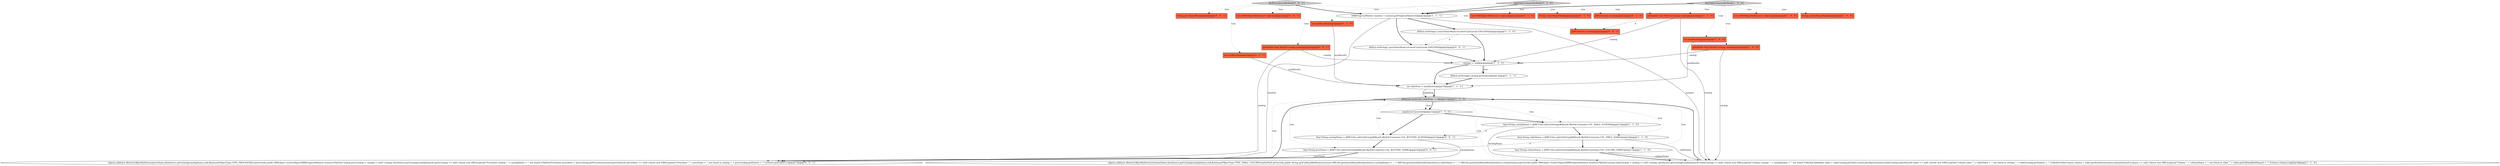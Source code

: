 digraph {
24 [style = filled, label = "String procNameMask@@@2@@@['0', '0', '1']", fillcolor = tomato, shape = box image = "AAA0AAABBB3BBB"];
22 [style = filled, label = "findProceduresByMask['0', '0', '1']", fillcolor = lightgray, shape = diamond image = "AAA0AAABBB3BBB"];
29 [style = filled, label = "final String procName = JDBCUtils.safeGetString(dbResult,MySQLConstants.COL_ROUTINE_NAME)@@@16@@@['0', '0', '1']", fillcolor = white, shape = ellipse image = "AAA0AAABBB3BBB"];
3 [style = filled, label = "monitor.isCanceled()@@@12@@@['1', '1', '1']", fillcolor = white, shape = diamond image = "AAA0AAABBB1BBB"];
17 [style = filled, label = "List<DBSObjectReference> objects@@@2@@@['0', '1', '0']", fillcolor = tomato, shape = box image = "AAA0AAABBB2BBB"];
13 [style = filled, label = "dbStat.setString(1,constrNameMask.toLowerCase(Locale.ENGLISH))@@@5@@@['1', '1', '0']", fillcolor = white, shape = ellipse image = "AAA0AAABBB1BBB"];
16 [style = filled, label = "DBRProgressMonitor monitor = session.getProgressMonitor()@@@3@@@['1', '1', '1']", fillcolor = white, shape = ellipse image = "AAA0AAABBB1BBB"];
18 [style = filled, label = "int maxResults@@@2@@@['0', '1', '0']", fillcolor = tomato, shape = box image = "AAA0AAABBB2BBB"];
25 [style = filled, label = "List<DBSObjectReference> objects@@@2@@@['0', '0', '1']", fillcolor = tomato, shape = box image = "AAA0AAABBB3BBB"];
26 [style = filled, label = "objects.add(new AbstractObjectReference(procName,dataSource.getCatalog(catalogName),null,RelationalObjectType.TYPE_PROCEDURE){@Override public DBSObject resolveObject(DBRProgressMonitor monitor){MySQLCatalog procCatalog = catalog != null? catalog: dataSource.getCatalog(catalogName)if (procCatalog == null) {throw new DBException(\"Procedure catalog '\" + catalogName + \"' not found\")}MySQLProcedure procedure = procCatalog.getProcedure(monitor,procName)if (procedure == null) {throw new DBException(\"Procedure '\" + procName + \"' not found in catalog '\" + procCatalog.getName() + \"'\")}return procedure}})@@@17@@@['0', '0', '1']", fillcolor = white, shape = ellipse image = "AAA0AAABBB3BBB"];
7 [style = filled, label = "List<DBSObjectReference> objects@@@2@@@['1', '0', '0']", fillcolor = tomato, shape = box image = "AAA0AAABBB1BBB"];
31 [style = filled, label = "dbStat.setString(1,procNameMask.toLowerCase(Locale.ENGLISH))@@@5@@@['0', '0', '1']", fillcolor = white, shape = ellipse image = "AAA0AAABBB3BBB"];
4 [style = filled, label = "int maxResults@@@2@@@['1', '0', '0']", fillcolor = tomato, shape = box image = "AAA0AAABBB1BBB"];
12 [style = filled, label = "@Nullable final MySQLCatalog catalog@@@2@@@['1', '1', '0']", fillcolor = tomato, shape = box image = "AAA0AAABBB1BBB"];
5 [style = filled, label = "final String tableName = JDBCUtils.safeGetString(dbResult,MySQLConstants.COL_TABLE_NAME)@@@16@@@['1', '1', '0']", fillcolor = white, shape = ellipse image = "AAA0AAABBB1BBB"];
20 [style = filled, label = "String constrNameMask@@@2@@@['0', '1', '0']", fillcolor = tomato, shape = box image = "AAA0AAABBB2BBB"];
19 [style = filled, label = "findTableColumnsByMask['0', '1', '0']", fillcolor = lightgray, shape = diamond image = "AAA0AAABBB2BBB"];
1 [style = filled, label = "int tableNum = maxResults@@@10@@@['1', '1', '1']", fillcolor = white, shape = ellipse image = "AAA0AAABBB1BBB"];
23 [style = filled, label = "int maxResults@@@2@@@['0', '0', '1']", fillcolor = tomato, shape = box image = "AAA0AAABBB3BBB"];
27 [style = filled, label = "@Nullable final MySQLCatalog catalog@@@2@@@['0', '0', '1']", fillcolor = tomato, shape = box image = "AAA0AAABBB3BBB"];
0 [style = filled, label = "dbStat.setString(2,catalog.getName())@@@7@@@['1', '1', '1']", fillcolor = white, shape = ellipse image = "AAA0AAABBB1BBB"];
28 [style = filled, label = "final String catalogName = JDBCUtils.safeGetString(dbResult,MySQLConstants.COL_ROUTINE_SCHEMA)@@@15@@@['0', '0', '1']", fillcolor = white, shape = ellipse image = "AAA0AAABBB3BBB"];
21 [style = filled, label = "JDBCSession session@@@2@@@['0', '1', '0']", fillcolor = tomato, shape = box image = "AAA0AAABBB2BBB"];
2 [style = filled, label = "final String catalogName = JDBCUtils.safeGetString(dbResult,MySQLConstants.COL_TABLE_SCHEMA)@@@15@@@['1', '1', '0']", fillcolor = white, shape = ellipse image = "AAA0AAABBB1BBB"];
30 [style = filled, label = "JDBCSession session@@@2@@@['0', '0', '1']", fillcolor = tomato, shape = box image = "AAA0AAABBB3BBB"];
15 [style = filled, label = "final String columnName = JDBCUtils.safeGetString(dbResult,MySQLConstants.COL_COLUMN_NAME)@@@17@@@['1', '1', '0']", fillcolor = white, shape = ellipse image = "AAA0AAABBB1BBB"];
10 [style = filled, label = "findTableColumnsByMask['1', '0', '0']", fillcolor = lightgray, shape = diamond image = "AAA0AAABBB1BBB"];
8 [style = filled, label = "objects.add(new AbstractObjectReference(columnName,dataSource.getCatalog(catalogName),null,RelationalObjectType.TYPE_TABLE_COLUMN){@NotNull @Override public String getFullQualifiedName(){return DBUtils.getQuotedIdentifier(dataSource,catalogName) + '.' + DBUtils.getQuotedIdentifier(dataSource,tableName) + '.' + DBUtils.getQuotedIdentifier(dataSource,columnName)}@Override public DBSObject resolveObject(DBRProgressMonitor monitor){MySQLCatalog tableCatalog = catalog != null? catalog: dataSource.getCatalog(catalogName)if (tableCatalog == null) {throw new DBException(\"Column catalog '\" + catalogName + \"' not found\")}MySQLTableBase table = tableCatalog.getTableCache().getObject(monitor,tableCatalog,tableName)if (table == null) {throw new DBException(\"Column table '\" + tableName + \"' not found in catalog '\" + tableCatalog.getName() + \"'\")}MySQLTableColumn column = table.getAttribute(monitor,columnName)if (column == null) {throw new DBException(\"Column '\" + columnName + \"' not found in table '\" + table.getFullQualifiedName() + \"'\")}return column}})@@@18@@@['1', '1', '0']", fillcolor = white, shape = ellipse image = "AAA0AAABBB1BBB"];
6 [style = filled, label = "@Nullable final MySQLCatalog catalog@@@2@@@['1', '0', '0']", fillcolor = tomato, shape = box image = "AAA0AAABBB1BBB"];
9 [style = filled, label = "catalog != null@@@6@@@['1', '1', '1']", fillcolor = white, shape = diamond image = "AAA0AAABBB1BBB"];
14 [style = filled, label = "dbResult.next() && tableNum-- > 0@@@11@@@['1', '1', '1']", fillcolor = lightgray, shape = diamond image = "AAA0AAABBB1BBB"];
11 [style = filled, label = "String constrNameMask@@@2@@@['1', '0', '0']", fillcolor = tomato, shape = box image = "AAA0AAABBB1BBB"];
12->8 [style = solid, label="catalog"];
10->16 [style = bold, label=""];
19->21 [style = dotted, label="true"];
8->14 [style = bold, label=""];
22->23 [style = dotted, label="true"];
14->3 [style = bold, label=""];
14->5 [style = dotted, label="true"];
10->12 [style = dotted, label="true"];
9->0 [style = dotted, label="true"];
3->2 [style = bold, label=""];
12->9 [style = solid, label="catalog"];
14->3 [style = dotted, label="true"];
31->9 [style = bold, label=""];
2->5 [style = bold, label=""];
22->30 [style = dotted, label="true"];
22->16 [style = bold, label=""];
16->26 [style = solid, label="monitor"];
14->26 [style = dotted, label="true"];
14->8 [style = dotted, label="true"];
13->31 [style = dashed, label="0"];
9->0 [style = bold, label=""];
5->8 [style = solid, label="tableName"];
10->7 [style = dotted, label="true"];
16->8 [style = solid, label="monitor"];
16->13 [style = bold, label=""];
1->14 [style = bold, label=""];
26->14 [style = bold, label=""];
0->1 [style = bold, label=""];
5->15 [style = bold, label=""];
19->18 [style = dotted, label="true"];
19->20 [style = dotted, label="true"];
12->30 [style = dashed, label="0"];
22->27 [style = dotted, label="true"];
2->8 [style = solid, label="catalogName"];
19->16 [style = bold, label=""];
22->25 [style = dotted, label="true"];
29->26 [style = solid, label="procName"];
1->14 [style = solid, label="tableNum"];
14->15 [style = dotted, label="true"];
27->9 [style = solid, label="catalog"];
18->1 [style = solid, label="maxResults"];
14->28 [style = dotted, label="true"];
10->4 [style = dotted, label="true"];
19->12 [style = dotted, label="true"];
22->24 [style = dotted, label="true"];
15->8 [style = solid, label="columnName"];
14->29 [style = dotted, label="true"];
28->26 [style = solid, label="catalogName"];
14->2 [style = dotted, label="true"];
16->31 [style = bold, label=""];
6->8 [style = solid, label="catalog"];
27->26 [style = solid, label="catalog"];
10->6 [style = dotted, label="true"];
19->17 [style = dotted, label="true"];
13->9 [style = bold, label=""];
10->11 [style = dotted, label="true"];
3->28 [style = bold, label=""];
15->8 [style = bold, label=""];
9->1 [style = bold, label=""];
2->28 [style = dashed, label="0"];
5->29 [style = dashed, label="0"];
28->29 [style = bold, label=""];
4->1 [style = solid, label="maxResults"];
6->9 [style = solid, label="catalog"];
23->1 [style = solid, label="maxResults"];
29->26 [style = bold, label=""];
}
